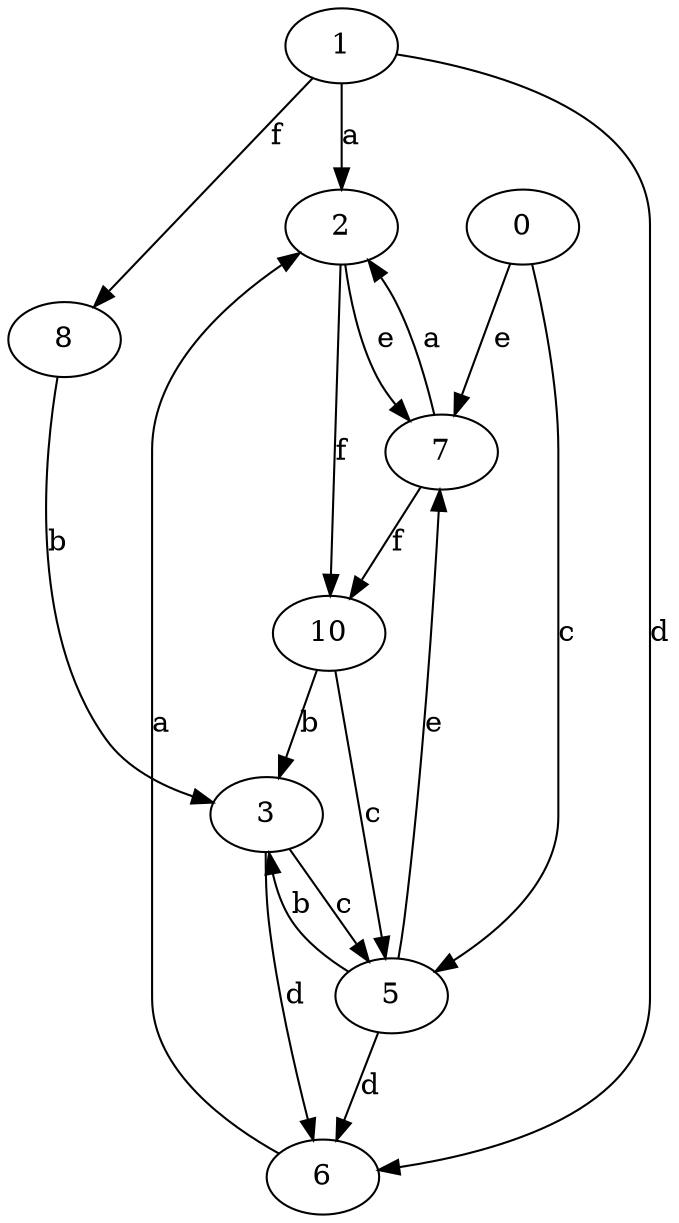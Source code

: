 strict digraph  {
2;
3;
5;
6;
7;
8;
0;
1;
10;
2 -> 7  [label=e];
2 -> 10  [label=f];
3 -> 5  [label=c];
3 -> 6  [label=d];
5 -> 3  [label=b];
5 -> 6  [label=d];
5 -> 7  [label=e];
6 -> 2  [label=a];
7 -> 2  [label=a];
7 -> 10  [label=f];
8 -> 3  [label=b];
0 -> 5  [label=c];
0 -> 7  [label=e];
1 -> 2  [label=a];
1 -> 6  [label=d];
1 -> 8  [label=f];
10 -> 3  [label=b];
10 -> 5  [label=c];
}
